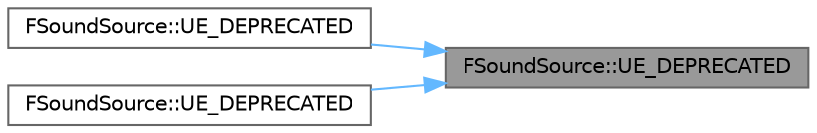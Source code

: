 digraph "FSoundSource::UE_DEPRECATED"
{
 // INTERACTIVE_SVG=YES
 // LATEX_PDF_SIZE
  bgcolor="transparent";
  edge [fontname=Helvetica,fontsize=10,labelfontname=Helvetica,labelfontsize=10];
  node [fontname=Helvetica,fontsize=10,shape=box,height=0.2,width=0.4];
  rankdir="RL";
  Node1 [id="Node000001",label="FSoundSource::UE_DEPRECATED",height=0.2,width=0.4,color="gray40", fillcolor="grey60", style="filled", fontcolor="black",tooltip="Returns the contained sound buffer object."];
  Node1 -> Node2 [id="edge1_Node000001_Node000002",dir="back",color="steelblue1",style="solid",tooltip=" "];
  Node2 [id="Node000002",label="FSoundSource::UE_DEPRECATED",height=0.2,width=0.4,color="grey40", fillcolor="white", style="filled",URL="$d2/d8f/classFSoundSource.html#a0f374d67285999158e5282be09b9c010",tooltip="The last HPF frequency set."];
  Node1 -> Node3 [id="edge2_Node000001_Node000003",dir="back",color="steelblue1",style="solid",tooltip=" "];
  Node3 [id="Node000003",label="FSoundSource::UE_DEPRECATED",height=0.2,width=0.4,color="grey40", fillcolor="white", style="filled",URL="$d2/d8f/classFSoundSource.html#ad5dfd3a88758d23227747a504fb34467",tooltip="The last LPF frequency set."];
}

